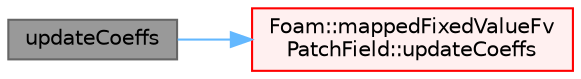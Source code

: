 digraph "updateCoeffs"
{
 // LATEX_PDF_SIZE
  bgcolor="transparent";
  edge [fontname=Helvetica,fontsize=10,labelfontname=Helvetica,labelfontsize=10];
  node [fontname=Helvetica,fontsize=10,shape=box,height=0.2,width=0.4];
  rankdir="LR";
  Node1 [id="Node000001",label="updateCoeffs",height=0.2,width=0.4,color="gray40", fillcolor="grey60", style="filled", fontcolor="black",tooltip=" "];
  Node1 -> Node2 [id="edge1_Node000001_Node000002",color="steelblue1",style="solid",tooltip=" "];
  Node2 [id="Node000002",label="Foam::mappedFixedValueFv\lPatchField::updateCoeffs",height=0.2,width=0.4,color="red", fillcolor="#FFF0F0", style="filled",URL="$classFoam_1_1mappedFixedValueFvPatchField.html#a7e24eafac629d3733181cd942d4c902f",tooltip=" "];
}
